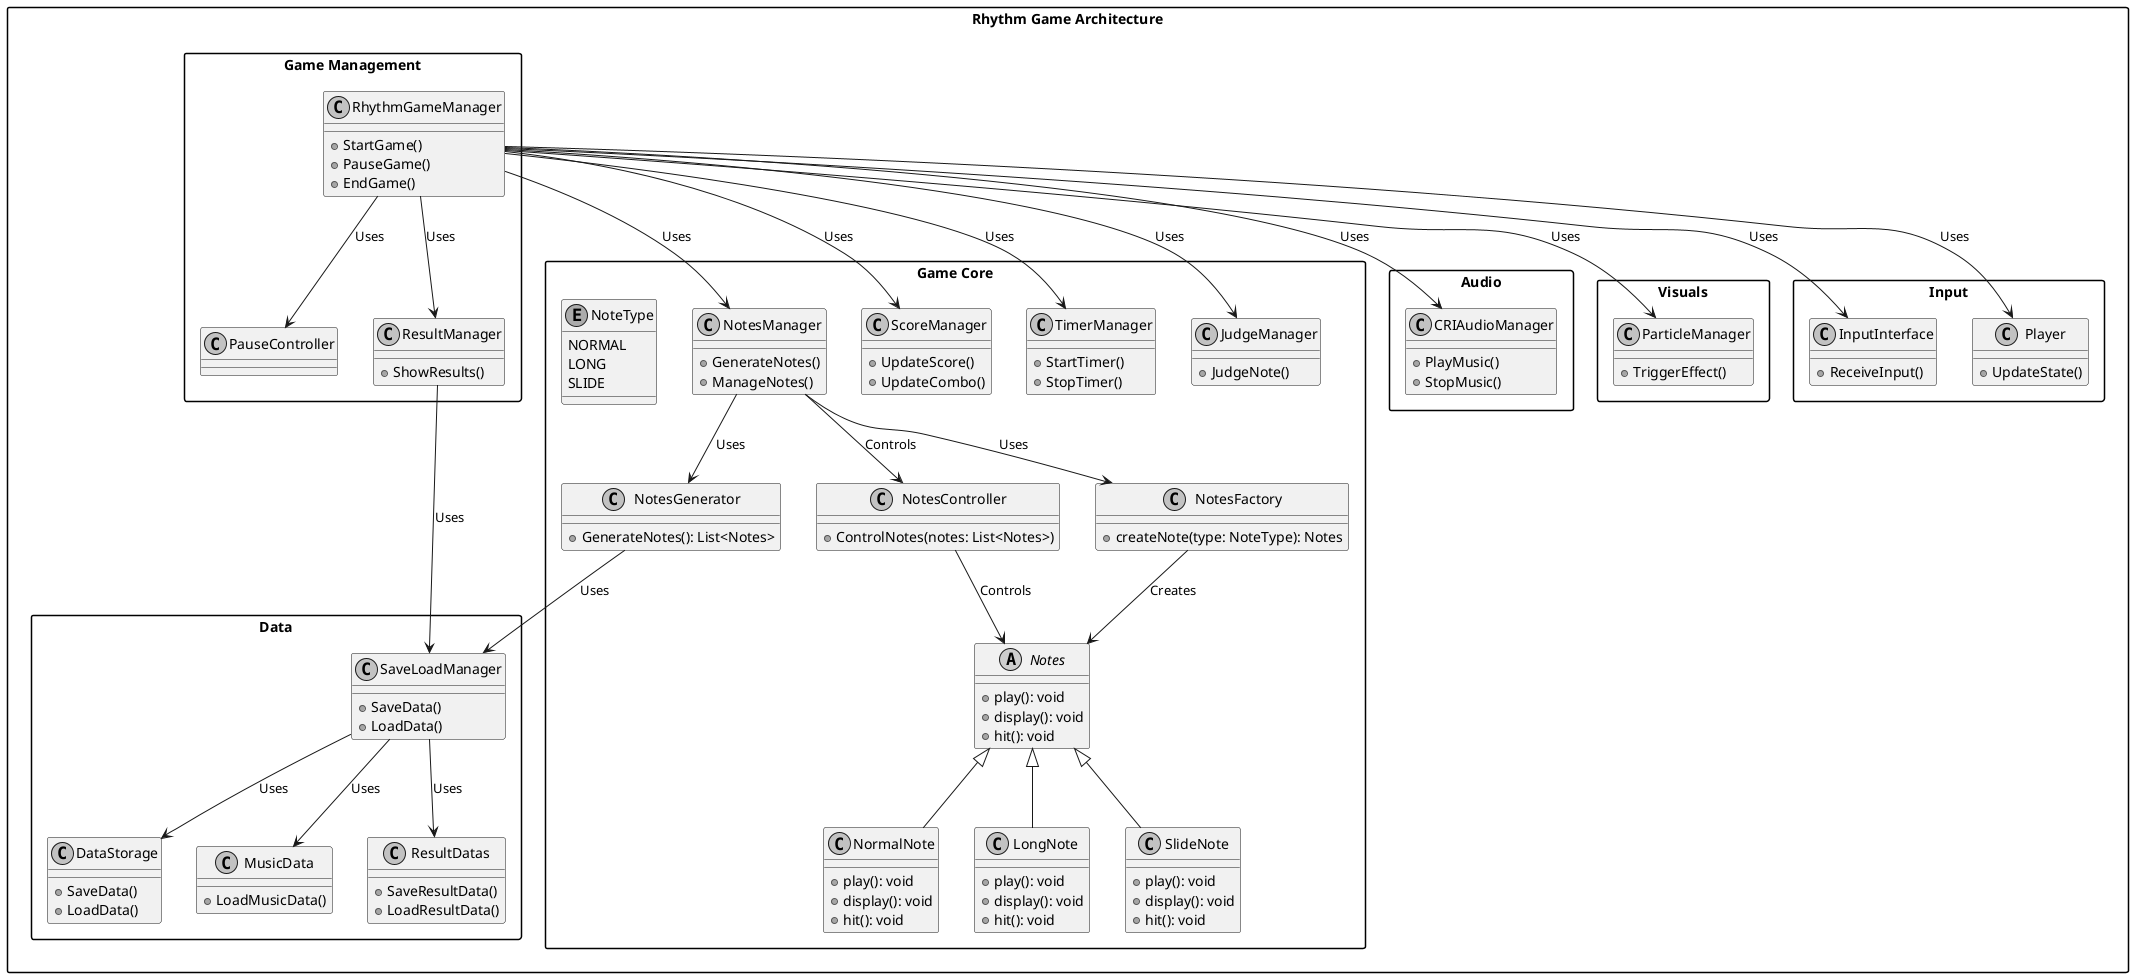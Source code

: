 ﻿@startuml

skinparam packageStyle rect
skinparam monochrome true

package Core {
    class BootLoader {
        -sequenceManager: SequenceManager
    }

    class SequenceManager {
        +Initialize(): void
        -InstantiatePreloadedAssets: void
    }

    class GameManager {
        -rhythmGameManager: RhythmGameManager
        -actionGameManager: ActionGameManager
        -novelGameManager: NovelGameManager
        -gachaManager: GachaManager
        -sceneController: SceneController
        -audioManager: CRIAudioManager
        -saveManager: SaveManager
        -uiManager: UIManager
        -stateMachine: StateMachine<GameManager>
    }

    BootLoader o-- SequenceManager
    SequenceManager o-- GameManager
}

package Singleton {
    class AbstractSingleton<T> {
        -_instance: static T
        +Instance: T {get}
        +Awake(): void
        +OnAwake(): void
        +Delete(): void
    }

    class MonoBehaviour {
        ' UnityのMonoBehaviour
    }

    AbstractSingleton -|> MonoBehaviour
    note right of AbstractSingleton
      サブクラスのシングルトンの振る舞いを提供。
    end note
}

package "State Pattern" {
    class StateMachine<TOwner> {
        -states: LinkedList<State>
        -currentState: State
        +Owner: TOwner
        +StateMachine(owner: TOwner)
        +Add<T>(): T
        +GetOrAddState<T>(): T
        +AddTransition<TFrom, TTo>(eventId: int)
        +AddAnyTransition<TTo>(eventId: int)
        +Start<TFirst>()
        +Start(firstState: State)
        +Update()
        +Dispatch(eventId: int)
        -Change(nextState: State)
    }

    abstract class State {
        -stateMachine: StateMachine<TOwner>
        -transitions: Dictionary<int, State>
        +StateMachine: StateMachine<TOwner>
        +Owner: TOwner
        +Enter(prevState: State)
        +OnEnter(prevState: State)
        +Update()
        +OnUpdate()
        +Exit(nextState: State)
        +OnExit(nextState: State)
    }

    StateMachine <|-- State
}

package "MVRP Pattern" {
    class UIManager {
        -uiPrefab: GameObject
        -uiDictionary: Dictionary<string, GameObject>
        
        +OnAwake(): void
        +AddUI<T>(uiPrefab: GameObject): UniTask where T : UIBase
        +OpenUI<T>(): UniTask where T : UIBase
        +CloseUI<T>(): void where T : UIBase
        -InstantiateUI(uiName: string): UniTask<GameObject>
        -InstantiateUI(uiName: string, uiPrefab: GameObject): UniTask<GameObject>
    }

    class Model {
        +data: DataStructure
        +GetData(): DataStructure
        +SetData(data: DataStructure)
    }

    class View {
        +UpdateView()
        +UserInputReceived()
    }



    class Presenter {
        +HandleUserInput()
        +UpdateView()
    }

    UIManager -down-> Presenter : <<初期化>>
    Presenter -down-> View : <<更新>>
    Presenter .down.> Model : <<更新>>
     
    
}




package RhythmGame {
    class RhythmGameManager {
        -scoreManager: ScoreManager
        -particleManager: ParticleManager
        -timeManager: TimeManager
        -inputManager: InputManager
        -judgeManager: JudgeManager
        -notesManager: NotesManager
        -eventManager: EventManager
        -stateMachine: StateMachine<RhythmGameManager>
    }

    class NotesManager {
        -generator: NotesGenerator
        -controller: NotesController
    }

    GameManager o-- RhythmGameManager
    RhythmGameManager o-- NotesManager
}

package ActionGame {
    class ActionGameManager {
        -stageManager: StageManager
        -enemyManager: EnemyManager
        -playerManager: PlayerManager
        -stateMachine: StateMachine<ActionGameManager>
    }

    GameManager o-- ActionGameManager
}

package NovelGame {
    class NovelGameManager {
        -episodeManager: EpisodeManager
        -stateMachine: StateMachine<NovelGameManager>
    }

    GameManager o-- NovelGameManager
}

package Data {
    
}

@enduml
@startuml

skinparam packageStyle rect
skinparam monochrome true

package "Rhythm Game Architecture" {

    package "Game Management" {
        class RhythmGameManager {
            +StartGame()
            +PauseGame()
            +EndGame()
        }
        class PauseController
        class ResultManager {
            +ShowResults()
        }
    }

    package "Game Core" {
        class NotesManager {
            +GenerateNotes()
            +ManageNotes()
        }
        class ScoreManager {
            +UpdateScore()
            +UpdateCombo()
        }
        class TimerManager {
            +StartTimer()
            +StopTimer()
        }
        
        class JudgeManager {
            +JudgeNote()
        }
        class NotesGenerator {
            +GenerateNotes(): List<Notes>
        }
        class NotesController {
            +ControlNotes(notes: List<Notes>)
        }
        class NotesFactory {
            +createNote(type: NoteType): Notes
        }
        
        abstract class Notes {
            +play(): void
            +display(): void
            +hit(): void
        }
        
        class NormalNote extends Notes {
            +play(): void
            +display(): void
            +hit(): void
        }
        
        class LongNote extends Notes {
            +play(): void
            +display(): void
            +hit(): void
        }
        
        class SlideNote extends Notes {
            +play(): void
            +display(): void
            +hit(): void
        }
        
        enum NoteType {
            NORMAL
            LONG
            SLIDE
        }
    }

    package "Data" {
        class SaveLoadManager {
            +SaveData()
            +LoadData()
        }
        class DataStorage {
            +SaveData()
            +LoadData()
        }
        class MusicData{
            +LoadMusicData()
        }
        class ResultDatas{
            +SaveResultData()
            +LoadResultData()
        }
    }

    package "Audio" {
        class CRIAudioManager {
            +PlayMusic()
            +StopMusic()
        }
    }

    package "Visuals" {
        class ParticleManager {
            +TriggerEffect()
        }
    }

    package "Input" {
        class InputInterface {
            +ReceiveInput()
        }
        class Player {
            +UpdateState()
        }
    }

    RhythmGameManager -down-> NotesManager : Uses
    RhythmGameManager -down-> ScoreManager : Uses
    RhythmGameManager -down-> TimerManager : Uses
    RhythmGameManager -down-> CRIAudioManager : Uses
    RhythmGameManager -down-> ParticleManager : Uses
    RhythmGameManager -down-> InputInterface : Uses
    RhythmGameManager -down-> Player : Uses
    RhythmGameManager -down-> PauseController : Uses
    RhythmGameManager -down-> ResultManager : Uses
    RhythmGameManager -down-> JudgeManager : Uses

    NotesManager -down-> NotesController : Controls
    NotesManager -down-> NotesFactory : Uses
    NotesManager -down-> NotesGenerator : Uses
    NotesGenerator -down-> SaveLoadManager : Uses
    NotesController -down-> Notes : Controls
    NotesFactory -down-> Notes : Creates
    
    SaveLoadManager -down-> DataStorage : Uses
    SaveLoadManager -down-> MusicData : Uses
    SaveLoadManager -down-> ResultDatas : Uses
    ResultManager -down-> SaveLoadManager : Uses
    
}

@enduml


